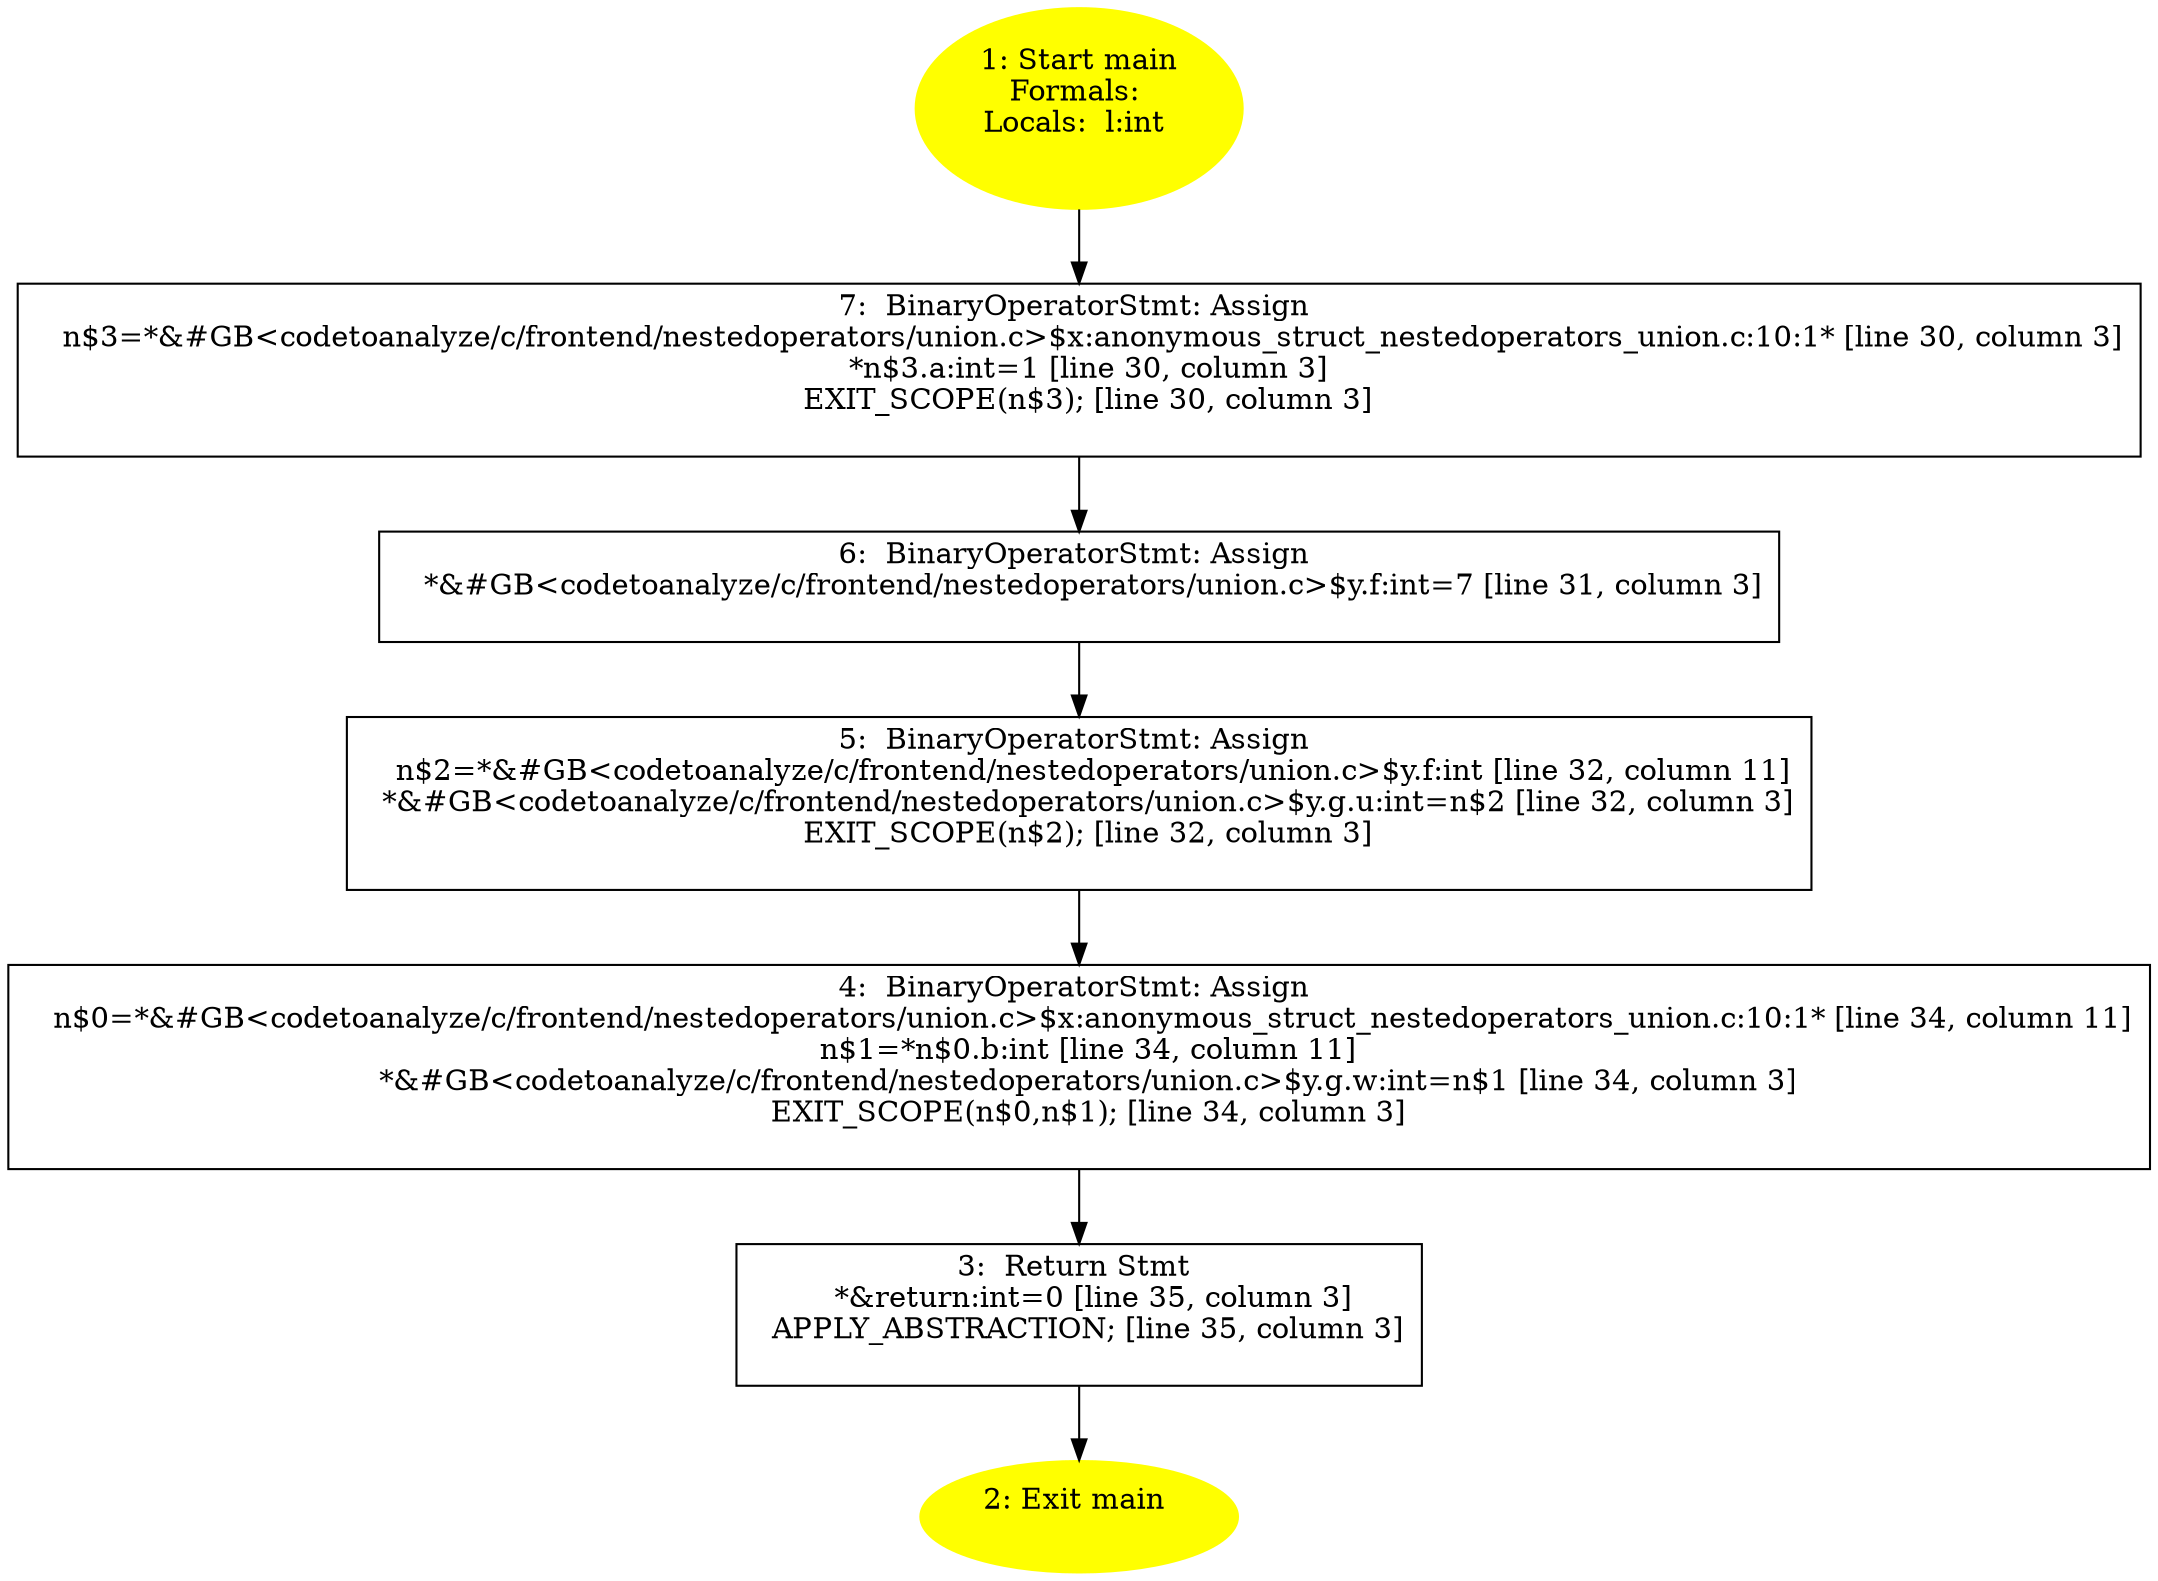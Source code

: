 /* @generated */
digraph cfg {
"main.fad58de7366495db4650cfefac2fcd61_1" [label="1: Start main\nFormals: \nLocals:  l:int \n  " color=yellow style=filled]
	

	 "main.fad58de7366495db4650cfefac2fcd61_1" -> "main.fad58de7366495db4650cfefac2fcd61_7" ;
"main.fad58de7366495db4650cfefac2fcd61_2" [label="2: Exit main \n  " color=yellow style=filled]
	

"main.fad58de7366495db4650cfefac2fcd61_3" [label="3:  Return Stmt \n   *&return:int=0 [line 35, column 3]\n  APPLY_ABSTRACTION; [line 35, column 3]\n " shape="box"]
	

	 "main.fad58de7366495db4650cfefac2fcd61_3" -> "main.fad58de7366495db4650cfefac2fcd61_2" ;
"main.fad58de7366495db4650cfefac2fcd61_4" [label="4:  BinaryOperatorStmt: Assign \n   n$0=*&#GB<codetoanalyze/c/frontend/nestedoperators/union.c>$x:anonymous_struct_nestedoperators_union.c:10:1* [line 34, column 11]\n  n$1=*n$0.b:int [line 34, column 11]\n  *&#GB<codetoanalyze/c/frontend/nestedoperators/union.c>$y.g.w:int=n$1 [line 34, column 3]\n  EXIT_SCOPE(n$0,n$1); [line 34, column 3]\n " shape="box"]
	

	 "main.fad58de7366495db4650cfefac2fcd61_4" -> "main.fad58de7366495db4650cfefac2fcd61_3" ;
"main.fad58de7366495db4650cfefac2fcd61_5" [label="5:  BinaryOperatorStmt: Assign \n   n$2=*&#GB<codetoanalyze/c/frontend/nestedoperators/union.c>$y.f:int [line 32, column 11]\n  *&#GB<codetoanalyze/c/frontend/nestedoperators/union.c>$y.g.u:int=n$2 [line 32, column 3]\n  EXIT_SCOPE(n$2); [line 32, column 3]\n " shape="box"]
	

	 "main.fad58de7366495db4650cfefac2fcd61_5" -> "main.fad58de7366495db4650cfefac2fcd61_4" ;
"main.fad58de7366495db4650cfefac2fcd61_6" [label="6:  BinaryOperatorStmt: Assign \n   *&#GB<codetoanalyze/c/frontend/nestedoperators/union.c>$y.f:int=7 [line 31, column 3]\n " shape="box"]
	

	 "main.fad58de7366495db4650cfefac2fcd61_6" -> "main.fad58de7366495db4650cfefac2fcd61_5" ;
"main.fad58de7366495db4650cfefac2fcd61_7" [label="7:  BinaryOperatorStmt: Assign \n   n$3=*&#GB<codetoanalyze/c/frontend/nestedoperators/union.c>$x:anonymous_struct_nestedoperators_union.c:10:1* [line 30, column 3]\n  *n$3.a:int=1 [line 30, column 3]\n  EXIT_SCOPE(n$3); [line 30, column 3]\n " shape="box"]
	

	 "main.fad58de7366495db4650cfefac2fcd61_7" -> "main.fad58de7366495db4650cfefac2fcd61_6" ;
}
